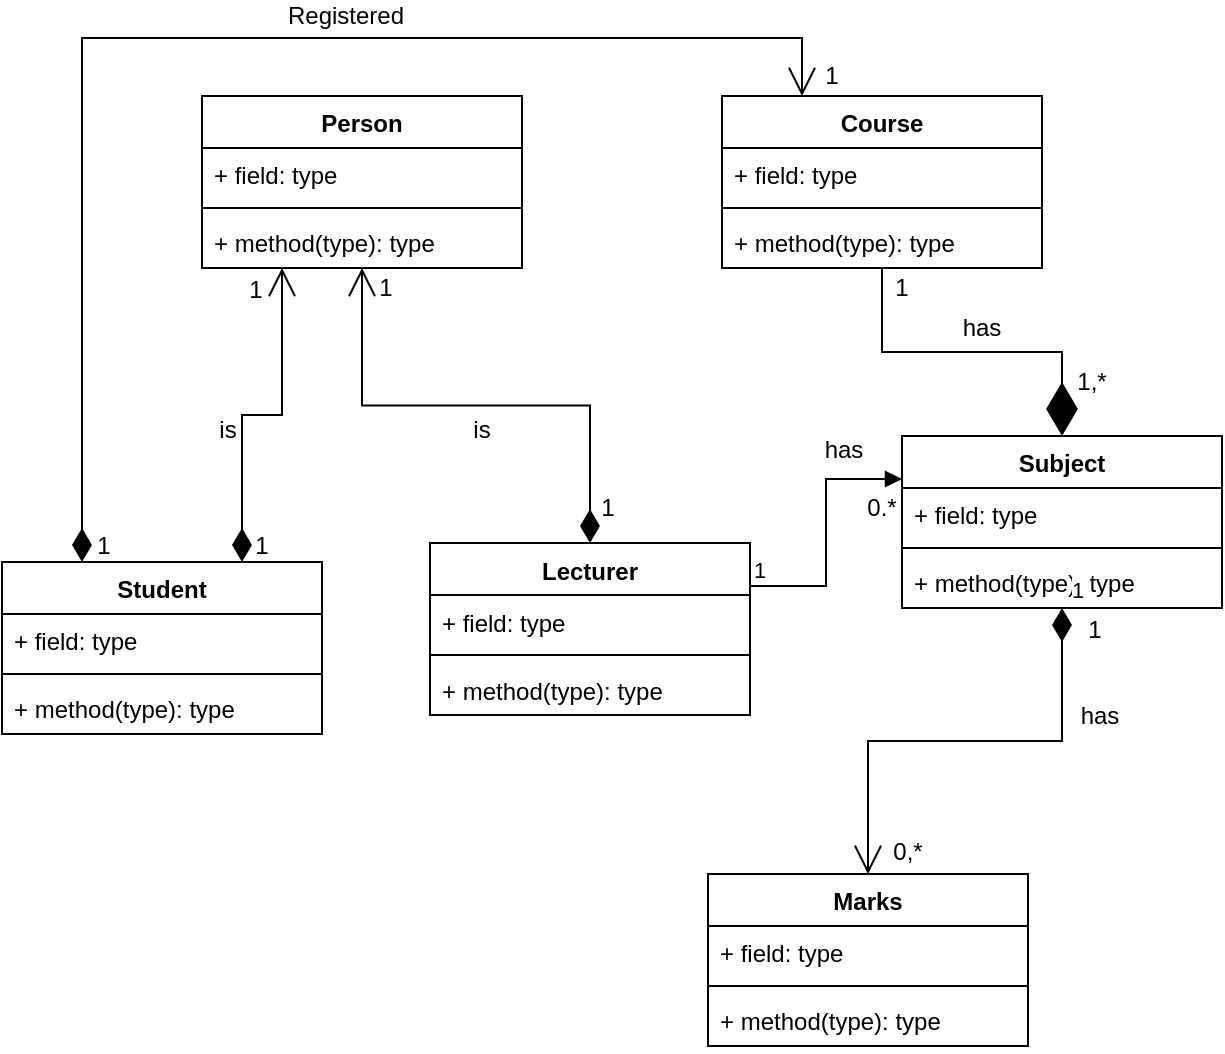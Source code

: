 <mxfile version="23.1.5" type="device">
  <diagram name="Page-1" id="5I7WeLK_Z8BBL70Fq9wt">
    <mxGraphModel dx="1035" dy="539" grid="0" gridSize="10" guides="1" tooltips="1" connect="1" arrows="1" fold="1" page="1" pageScale="1" pageWidth="850" pageHeight="1100" math="0" shadow="0">
      <root>
        <mxCell id="0" />
        <mxCell id="1" parent="0" />
        <mxCell id="fRB3R3Co8t0wHrMjaHf1-1" value="Student" style="swimlane;fontStyle=1;align=center;verticalAlign=top;childLayout=stackLayout;horizontal=1;startSize=26;horizontalStack=0;resizeParent=1;resizeParentMax=0;resizeLast=0;collapsible=1;marginBottom=0;whiteSpace=wrap;html=1;" vertex="1" parent="1">
          <mxGeometry x="100" y="550" width="160" height="86" as="geometry" />
        </mxCell>
        <mxCell id="fRB3R3Co8t0wHrMjaHf1-2" value="+ field: type" style="text;strokeColor=none;fillColor=none;align=left;verticalAlign=top;spacingLeft=4;spacingRight=4;overflow=hidden;rotatable=0;points=[[0,0.5],[1,0.5]];portConstraint=eastwest;whiteSpace=wrap;html=1;" vertex="1" parent="fRB3R3Co8t0wHrMjaHf1-1">
          <mxGeometry y="26" width="160" height="26" as="geometry" />
        </mxCell>
        <mxCell id="fRB3R3Co8t0wHrMjaHf1-3" value="" style="line;strokeWidth=1;fillColor=none;align=left;verticalAlign=middle;spacingTop=-1;spacingLeft=3;spacingRight=3;rotatable=0;labelPosition=right;points=[];portConstraint=eastwest;strokeColor=inherit;" vertex="1" parent="fRB3R3Co8t0wHrMjaHf1-1">
          <mxGeometry y="52" width="160" height="8" as="geometry" />
        </mxCell>
        <mxCell id="fRB3R3Co8t0wHrMjaHf1-4" value="+ method(type): type" style="text;strokeColor=none;fillColor=none;align=left;verticalAlign=top;spacingLeft=4;spacingRight=4;overflow=hidden;rotatable=0;points=[[0,0.5],[1,0.5]];portConstraint=eastwest;whiteSpace=wrap;html=1;" vertex="1" parent="fRB3R3Co8t0wHrMjaHf1-1">
          <mxGeometry y="60" width="160" height="26" as="geometry" />
        </mxCell>
        <mxCell id="fRB3R3Co8t0wHrMjaHf1-9" value="Lecturer" style="swimlane;fontStyle=1;align=center;verticalAlign=top;childLayout=stackLayout;horizontal=1;startSize=26;horizontalStack=0;resizeParent=1;resizeParentMax=0;resizeLast=0;collapsible=1;marginBottom=0;whiteSpace=wrap;html=1;" vertex="1" parent="1">
          <mxGeometry x="314" y="540.5" width="160" height="86" as="geometry" />
        </mxCell>
        <mxCell id="fRB3R3Co8t0wHrMjaHf1-10" value="+ field: type" style="text;strokeColor=none;fillColor=none;align=left;verticalAlign=top;spacingLeft=4;spacingRight=4;overflow=hidden;rotatable=0;points=[[0,0.5],[1,0.5]];portConstraint=eastwest;whiteSpace=wrap;html=1;" vertex="1" parent="fRB3R3Co8t0wHrMjaHf1-9">
          <mxGeometry y="26" width="160" height="26" as="geometry" />
        </mxCell>
        <mxCell id="fRB3R3Co8t0wHrMjaHf1-11" value="" style="line;strokeWidth=1;fillColor=none;align=left;verticalAlign=middle;spacingTop=-1;spacingLeft=3;spacingRight=3;rotatable=0;labelPosition=right;points=[];portConstraint=eastwest;strokeColor=inherit;" vertex="1" parent="fRB3R3Co8t0wHrMjaHf1-9">
          <mxGeometry y="52" width="160" height="8" as="geometry" />
        </mxCell>
        <mxCell id="fRB3R3Co8t0wHrMjaHf1-12" value="+ method(type): type" style="text;strokeColor=none;fillColor=none;align=left;verticalAlign=top;spacingLeft=4;spacingRight=4;overflow=hidden;rotatable=0;points=[[0,0.5],[1,0.5]];portConstraint=eastwest;whiteSpace=wrap;html=1;" vertex="1" parent="fRB3R3Co8t0wHrMjaHf1-9">
          <mxGeometry y="60" width="160" height="26" as="geometry" />
        </mxCell>
        <mxCell id="fRB3R3Co8t0wHrMjaHf1-13" value="Subject" style="swimlane;fontStyle=1;align=center;verticalAlign=top;childLayout=stackLayout;horizontal=1;startSize=26;horizontalStack=0;resizeParent=1;resizeParentMax=0;resizeLast=0;collapsible=1;marginBottom=0;whiteSpace=wrap;html=1;" vertex="1" parent="1">
          <mxGeometry x="550" y="487" width="160" height="86" as="geometry" />
        </mxCell>
        <mxCell id="fRB3R3Co8t0wHrMjaHf1-14" value="+ field: type" style="text;strokeColor=none;fillColor=none;align=left;verticalAlign=top;spacingLeft=4;spacingRight=4;overflow=hidden;rotatable=0;points=[[0,0.5],[1,0.5]];portConstraint=eastwest;whiteSpace=wrap;html=1;" vertex="1" parent="fRB3R3Co8t0wHrMjaHf1-13">
          <mxGeometry y="26" width="160" height="26" as="geometry" />
        </mxCell>
        <mxCell id="fRB3R3Co8t0wHrMjaHf1-15" value="" style="line;strokeWidth=1;fillColor=none;align=left;verticalAlign=middle;spacingTop=-1;spacingLeft=3;spacingRight=3;rotatable=0;labelPosition=right;points=[];portConstraint=eastwest;strokeColor=inherit;" vertex="1" parent="fRB3R3Co8t0wHrMjaHf1-13">
          <mxGeometry y="52" width="160" height="8" as="geometry" />
        </mxCell>
        <mxCell id="fRB3R3Co8t0wHrMjaHf1-16" value="+ method(type): type" style="text;strokeColor=none;fillColor=none;align=left;verticalAlign=top;spacingLeft=4;spacingRight=4;overflow=hidden;rotatable=0;points=[[0,0.5],[1,0.5]];portConstraint=eastwest;whiteSpace=wrap;html=1;" vertex="1" parent="fRB3R3Co8t0wHrMjaHf1-13">
          <mxGeometry y="60" width="160" height="26" as="geometry" />
        </mxCell>
        <mxCell id="fRB3R3Co8t0wHrMjaHf1-17" value="Marks" style="swimlane;fontStyle=1;align=center;verticalAlign=top;childLayout=stackLayout;horizontal=1;startSize=26;horizontalStack=0;resizeParent=1;resizeParentMax=0;resizeLast=0;collapsible=1;marginBottom=0;whiteSpace=wrap;html=1;" vertex="1" parent="1">
          <mxGeometry x="453" y="706" width="160" height="86" as="geometry" />
        </mxCell>
        <mxCell id="fRB3R3Co8t0wHrMjaHf1-18" value="+ field: type" style="text;strokeColor=none;fillColor=none;align=left;verticalAlign=top;spacingLeft=4;spacingRight=4;overflow=hidden;rotatable=0;points=[[0,0.5],[1,0.5]];portConstraint=eastwest;whiteSpace=wrap;html=1;" vertex="1" parent="fRB3R3Co8t0wHrMjaHf1-17">
          <mxGeometry y="26" width="160" height="26" as="geometry" />
        </mxCell>
        <mxCell id="fRB3R3Co8t0wHrMjaHf1-19" value="" style="line;strokeWidth=1;fillColor=none;align=left;verticalAlign=middle;spacingTop=-1;spacingLeft=3;spacingRight=3;rotatable=0;labelPosition=right;points=[];portConstraint=eastwest;strokeColor=inherit;" vertex="1" parent="fRB3R3Co8t0wHrMjaHf1-17">
          <mxGeometry y="52" width="160" height="8" as="geometry" />
        </mxCell>
        <mxCell id="fRB3R3Co8t0wHrMjaHf1-20" value="+ method(type): type" style="text;strokeColor=none;fillColor=none;align=left;verticalAlign=top;spacingLeft=4;spacingRight=4;overflow=hidden;rotatable=0;points=[[0,0.5],[1,0.5]];portConstraint=eastwest;whiteSpace=wrap;html=1;" vertex="1" parent="fRB3R3Co8t0wHrMjaHf1-17">
          <mxGeometry y="60" width="160" height="26" as="geometry" />
        </mxCell>
        <mxCell id="fRB3R3Co8t0wHrMjaHf1-21" value="Person" style="swimlane;fontStyle=1;align=center;verticalAlign=top;childLayout=stackLayout;horizontal=1;startSize=26;horizontalStack=0;resizeParent=1;resizeParentMax=0;resizeLast=0;collapsible=1;marginBottom=0;whiteSpace=wrap;html=1;" vertex="1" parent="1">
          <mxGeometry x="200" y="317" width="160" height="86" as="geometry" />
        </mxCell>
        <mxCell id="fRB3R3Co8t0wHrMjaHf1-22" value="+ field: type" style="text;strokeColor=none;fillColor=none;align=left;verticalAlign=top;spacingLeft=4;spacingRight=4;overflow=hidden;rotatable=0;points=[[0,0.5],[1,0.5]];portConstraint=eastwest;whiteSpace=wrap;html=1;" vertex="1" parent="fRB3R3Co8t0wHrMjaHf1-21">
          <mxGeometry y="26" width="160" height="26" as="geometry" />
        </mxCell>
        <mxCell id="fRB3R3Co8t0wHrMjaHf1-23" value="" style="line;strokeWidth=1;fillColor=none;align=left;verticalAlign=middle;spacingTop=-1;spacingLeft=3;spacingRight=3;rotatable=0;labelPosition=right;points=[];portConstraint=eastwest;strokeColor=inherit;" vertex="1" parent="fRB3R3Co8t0wHrMjaHf1-21">
          <mxGeometry y="52" width="160" height="8" as="geometry" />
        </mxCell>
        <mxCell id="fRB3R3Co8t0wHrMjaHf1-24" value="+ method(type): type" style="text;strokeColor=none;fillColor=none;align=left;verticalAlign=top;spacingLeft=4;spacingRight=4;overflow=hidden;rotatable=0;points=[[0,0.5],[1,0.5]];portConstraint=eastwest;whiteSpace=wrap;html=1;" vertex="1" parent="fRB3R3Co8t0wHrMjaHf1-21">
          <mxGeometry y="60" width="160" height="26" as="geometry" />
        </mxCell>
        <mxCell id="fRB3R3Co8t0wHrMjaHf1-25" value="Course" style="swimlane;fontStyle=1;align=center;verticalAlign=top;childLayout=stackLayout;horizontal=1;startSize=26;horizontalStack=0;resizeParent=1;resizeParentMax=0;resizeLast=0;collapsible=1;marginBottom=0;whiteSpace=wrap;html=1;" vertex="1" parent="1">
          <mxGeometry x="460" y="317" width="160" height="86" as="geometry" />
        </mxCell>
        <mxCell id="fRB3R3Co8t0wHrMjaHf1-26" value="+ field: type" style="text;strokeColor=none;fillColor=none;align=left;verticalAlign=top;spacingLeft=4;spacingRight=4;overflow=hidden;rotatable=0;points=[[0,0.5],[1,0.5]];portConstraint=eastwest;whiteSpace=wrap;html=1;" vertex="1" parent="fRB3R3Co8t0wHrMjaHf1-25">
          <mxGeometry y="26" width="160" height="26" as="geometry" />
        </mxCell>
        <mxCell id="fRB3R3Co8t0wHrMjaHf1-27" value="" style="line;strokeWidth=1;fillColor=none;align=left;verticalAlign=middle;spacingTop=-1;spacingLeft=3;spacingRight=3;rotatable=0;labelPosition=right;points=[];portConstraint=eastwest;strokeColor=inherit;" vertex="1" parent="fRB3R3Co8t0wHrMjaHf1-25">
          <mxGeometry y="52" width="160" height="8" as="geometry" />
        </mxCell>
        <mxCell id="fRB3R3Co8t0wHrMjaHf1-28" value="+ method(type): type" style="text;strokeColor=none;fillColor=none;align=left;verticalAlign=top;spacingLeft=4;spacingRight=4;overflow=hidden;rotatable=0;points=[[0,0.5],[1,0.5]];portConstraint=eastwest;whiteSpace=wrap;html=1;" vertex="1" parent="fRB3R3Co8t0wHrMjaHf1-25">
          <mxGeometry y="60" width="160" height="26" as="geometry" />
        </mxCell>
        <mxCell id="fRB3R3Co8t0wHrMjaHf1-33" value="" style="endArrow=diamondThin;endFill=1;endSize=24;html=1;rounded=0;entryX=0.5;entryY=0;entryDx=0;entryDy=0;exitX=0.5;exitY=1;exitDx=0;exitDy=0;edgeStyle=orthogonalEdgeStyle;" edge="1" parent="1" source="fRB3R3Co8t0wHrMjaHf1-25" target="fRB3R3Co8t0wHrMjaHf1-13">
          <mxGeometry width="160" relative="1" as="geometry">
            <mxPoint x="420" y="497" as="sourcePoint" />
            <mxPoint x="580" y="497" as="targetPoint" />
          </mxGeometry>
        </mxCell>
        <mxCell id="fRB3R3Co8t0wHrMjaHf1-34" value="0.*" style="text;html=1;align=center;verticalAlign=middle;whiteSpace=wrap;rounded=0;" vertex="1" parent="1">
          <mxGeometry x="530" y="513" width="20" height="20" as="geometry" />
        </mxCell>
        <mxCell id="fRB3R3Co8t0wHrMjaHf1-36" value="1" style="text;html=1;align=center;verticalAlign=middle;whiteSpace=wrap;rounded=0;" vertex="1" parent="1">
          <mxGeometry x="530" y="403" width="40" height="20" as="geometry" />
        </mxCell>
        <mxCell id="fRB3R3Co8t0wHrMjaHf1-37" value="1,*" style="text;html=1;align=center;verticalAlign=middle;whiteSpace=wrap;rounded=0;" vertex="1" parent="1">
          <mxGeometry x="630" y="450" width="30" height="20" as="geometry" />
        </mxCell>
        <mxCell id="fRB3R3Co8t0wHrMjaHf1-38" value="has" style="text;html=1;align=center;verticalAlign=middle;whiteSpace=wrap;rounded=0;" vertex="1" parent="1">
          <mxGeometry x="570" y="423" width="40" height="20" as="geometry" />
        </mxCell>
        <mxCell id="fRB3R3Co8t0wHrMjaHf1-39" value="has" style="text;html=1;align=center;verticalAlign=middle;whiteSpace=wrap;rounded=0;" vertex="1" parent="1">
          <mxGeometry x="630" y="618" width="38" height="18" as="geometry" />
        </mxCell>
        <mxCell id="fRB3R3Co8t0wHrMjaHf1-40" value="1" style="text;html=1;align=center;verticalAlign=middle;whiteSpace=wrap;rounded=0;" vertex="1" parent="1">
          <mxGeometry x="633" y="574" width="27" height="19" as="geometry" />
        </mxCell>
        <mxCell id="fRB3R3Co8t0wHrMjaHf1-41" value="0,*" style="text;html=1;align=center;verticalAlign=middle;whiteSpace=wrap;rounded=0;" vertex="1" parent="1">
          <mxGeometry x="536" y="684" width="34" height="22" as="geometry" />
        </mxCell>
        <mxCell id="fRB3R3Co8t0wHrMjaHf1-42" value="1" style="text;html=1;align=center;verticalAlign=middle;whiteSpace=wrap;rounded=0;" vertex="1" parent="1">
          <mxGeometry x="222" y="405" width="10" height="18" as="geometry" />
        </mxCell>
        <mxCell id="fRB3R3Co8t0wHrMjaHf1-43" value="1" style="text;html=1;align=center;verticalAlign=middle;whiteSpace=wrap;rounded=0;" vertex="1" parent="1">
          <mxGeometry x="220" y="533" width="20" height="17" as="geometry" />
        </mxCell>
        <mxCell id="fRB3R3Co8t0wHrMjaHf1-44" value="1" style="text;html=1;align=center;verticalAlign=middle;whiteSpace=wrap;rounded=0;" vertex="1" parent="1">
          <mxGeometry x="272" y="406.5" width="40" height="13" as="geometry" />
        </mxCell>
        <mxCell id="fRB3R3Co8t0wHrMjaHf1-47" value="1" style="text;html=1;align=center;verticalAlign=middle;whiteSpace=wrap;rounded=0;" vertex="1" parent="1">
          <mxGeometry x="393" y="514.5" width="20" height="17" as="geometry" />
        </mxCell>
        <mxCell id="fRB3R3Co8t0wHrMjaHf1-48" value="is" style="text;html=1;align=center;verticalAlign=middle;whiteSpace=wrap;rounded=0;" vertex="1" parent="1">
          <mxGeometry x="320" y="473.5" width="40" height="20" as="geometry" />
        </mxCell>
        <mxCell id="fRB3R3Co8t0wHrMjaHf1-50" value="is" style="text;html=1;align=center;verticalAlign=middle;whiteSpace=wrap;rounded=0;" vertex="1" parent="1">
          <mxGeometry x="200" y="476" width="26" height="15" as="geometry" />
        </mxCell>
        <mxCell id="fRB3R3Co8t0wHrMjaHf1-52" value="" style="endArrow=open;html=1;endSize=12;startArrow=diamondThin;startSize=14;startFill=1;edgeStyle=orthogonalEdgeStyle;align=left;verticalAlign=bottom;rounded=0;entryX=0.5;entryY=1;entryDx=0;entryDy=0;exitX=0.5;exitY=0;exitDx=0;exitDy=0;" edge="1" parent="1" source="fRB3R3Co8t0wHrMjaHf1-9" target="fRB3R3Co8t0wHrMjaHf1-21">
          <mxGeometry x="-1" y="3" relative="1" as="geometry">
            <mxPoint x="350" y="540" as="sourcePoint" />
            <mxPoint x="510" y="540" as="targetPoint" />
          </mxGeometry>
        </mxCell>
        <mxCell id="fRB3R3Co8t0wHrMjaHf1-53" value="" style="endArrow=open;html=1;endSize=12;startArrow=diamondThin;startSize=14;startFill=1;edgeStyle=orthogonalEdgeStyle;align=left;verticalAlign=bottom;rounded=0;entryX=0.25;entryY=1;entryDx=0;entryDy=0;exitX=0.75;exitY=0;exitDx=0;exitDy=0;" edge="1" parent="1" source="fRB3R3Co8t0wHrMjaHf1-1" target="fRB3R3Co8t0wHrMjaHf1-21">
          <mxGeometry x="-1" y="3" relative="1" as="geometry">
            <mxPoint x="350" y="540" as="sourcePoint" />
            <mxPoint x="260" y="450" as="targetPoint" />
          </mxGeometry>
        </mxCell>
        <mxCell id="fRB3R3Co8t0wHrMjaHf1-55" value="1" style="endArrow=open;html=1;endSize=12;startArrow=diamondThin;startSize=14;startFill=1;edgeStyle=orthogonalEdgeStyle;align=left;verticalAlign=bottom;rounded=0;exitX=0.5;exitY=1;exitDx=0;exitDy=0;" edge="1" parent="1" source="fRB3R3Co8t0wHrMjaHf1-13" target="fRB3R3Co8t0wHrMjaHf1-17">
          <mxGeometry x="-1" y="3" relative="1" as="geometry">
            <mxPoint x="473" y="661" as="sourcePoint" />
            <mxPoint x="633" y="661" as="targetPoint" />
          </mxGeometry>
        </mxCell>
        <mxCell id="fRB3R3Co8t0wHrMjaHf1-56" value="" style="endArrow=open;html=1;endSize=12;startArrow=diamondThin;startSize=14;startFill=1;edgeStyle=orthogonalEdgeStyle;align=left;verticalAlign=bottom;rounded=0;entryX=0.25;entryY=0;entryDx=0;entryDy=0;exitX=0.25;exitY=0;exitDx=0;exitDy=0;" edge="1" parent="1" source="fRB3R3Co8t0wHrMjaHf1-1" target="fRB3R3Co8t0wHrMjaHf1-25">
          <mxGeometry x="-1" y="3" relative="1" as="geometry">
            <mxPoint x="196" y="732" as="sourcePoint" />
            <mxPoint x="356" y="732" as="targetPoint" />
            <Array as="points">
              <mxPoint x="140" y="288" />
              <mxPoint x="500" y="288" />
            </Array>
          </mxGeometry>
        </mxCell>
        <mxCell id="fRB3R3Co8t0wHrMjaHf1-61" value="1" style="text;html=1;align=center;verticalAlign=middle;whiteSpace=wrap;rounded=0;" vertex="1" parent="1">
          <mxGeometry x="141" y="533" width="20" height="17" as="geometry" />
        </mxCell>
        <mxCell id="fRB3R3Co8t0wHrMjaHf1-66" value="Registered" style="text;html=1;align=center;verticalAlign=middle;whiteSpace=wrap;rounded=0;" vertex="1" parent="1">
          <mxGeometry x="230" y="269" width="84" height="15" as="geometry" />
        </mxCell>
        <mxCell id="fRB3R3Co8t0wHrMjaHf1-69" value="1" style="text;html=1;align=center;verticalAlign=middle;whiteSpace=wrap;rounded=0;" vertex="1" parent="1">
          <mxGeometry x="505" y="298" width="20" height="17" as="geometry" />
        </mxCell>
        <mxCell id="fRB3R3Co8t0wHrMjaHf1-73" value="" style="endArrow=block;endFill=1;html=1;edgeStyle=orthogonalEdgeStyle;align=left;verticalAlign=top;rounded=0;entryX=0;entryY=0.25;entryDx=0;entryDy=0;exitX=1;exitY=0.25;exitDx=0;exitDy=0;" edge="1" parent="1" source="fRB3R3Co8t0wHrMjaHf1-9" target="fRB3R3Co8t0wHrMjaHf1-13">
          <mxGeometry x="-1" relative="1" as="geometry">
            <mxPoint x="354" y="474" as="sourcePoint" />
            <mxPoint x="514" y="474" as="targetPoint" />
          </mxGeometry>
        </mxCell>
        <mxCell id="fRB3R3Co8t0wHrMjaHf1-74" value="1" style="edgeLabel;resizable=0;html=1;align=left;verticalAlign=bottom;" connectable="0" vertex="1" parent="fRB3R3Co8t0wHrMjaHf1-73">
          <mxGeometry x="-1" relative="1" as="geometry" />
        </mxCell>
        <mxCell id="fRB3R3Co8t0wHrMjaHf1-75" value="has" style="text;html=1;align=center;verticalAlign=middle;whiteSpace=wrap;rounded=0;" vertex="1" parent="1">
          <mxGeometry x="501" y="484" width="40" height="20" as="geometry" />
        </mxCell>
      </root>
    </mxGraphModel>
  </diagram>
</mxfile>
